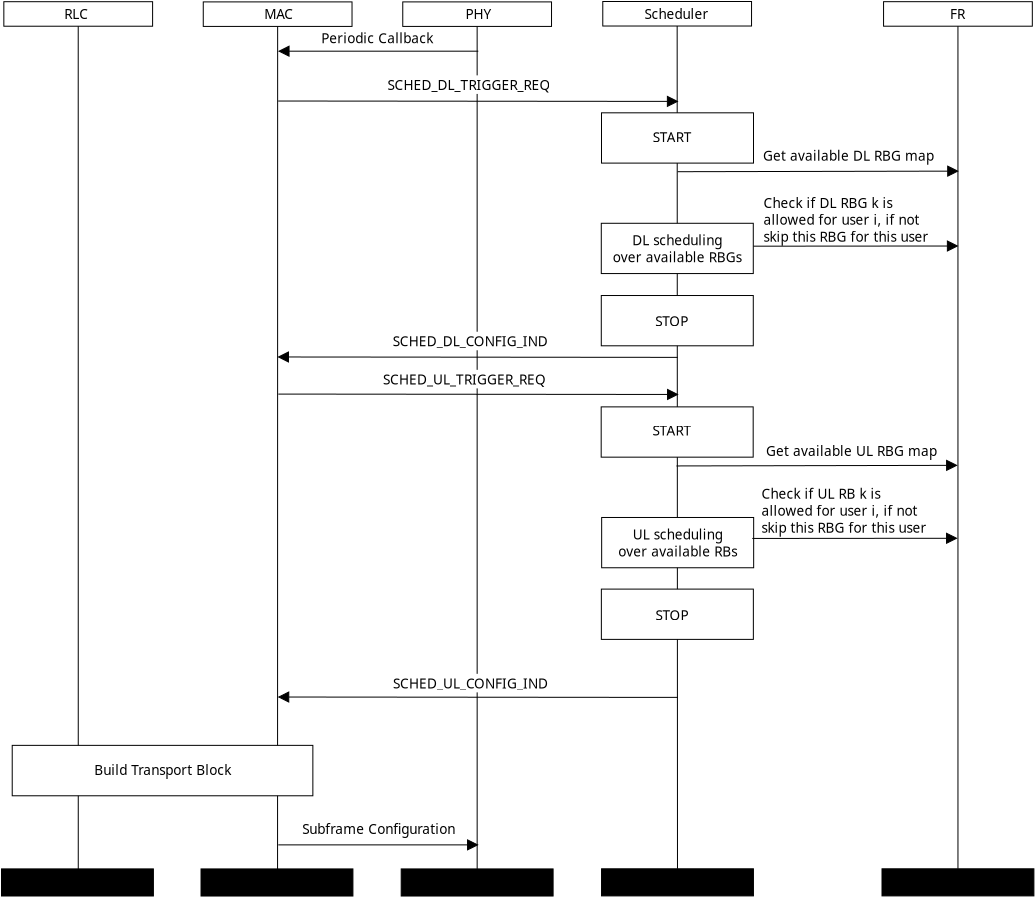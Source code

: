 <?xml version="1.0" encoding="UTF-8"?>
<dia:diagram xmlns:dia="http://www.lysator.liu.se/~alla/dia/">
  <dia:layer name="Background" visible="true" active="true">
    <dia:object type="Standard - Box" version="0" id="O0">
      <dia:attribute name="obj_pos">
        <dia:point val="3.409,1.518"/>
      </dia:attribute>
      <dia:attribute name="obj_bb">
        <dia:rectangle val="3.384,1.493;10.872,2.769"/>
      </dia:attribute>
      <dia:attribute name="elem_corner">
        <dia:point val="3.409,1.518"/>
      </dia:attribute>
      <dia:attribute name="elem_width">
        <dia:real val="7.438"/>
      </dia:attribute>
      <dia:attribute name="elem_height">
        <dia:real val="1.226"/>
      </dia:attribute>
      <dia:attribute name="border_width">
        <dia:real val="0.05"/>
      </dia:attribute>
      <dia:attribute name="show_background">
        <dia:boolean val="true"/>
      </dia:attribute>
    </dia:object>
    <dia:object type="Standard - Text" version="1" id="O1">
      <dia:attribute name="obj_pos">
        <dia:point val="6.433,2.377"/>
      </dia:attribute>
      <dia:attribute name="obj_bb">
        <dia:rectangle val="6.433,1.747;7.755,2.537"/>
      </dia:attribute>
      <dia:attribute name="text">
        <dia:composite type="text">
          <dia:attribute name="string">
            <dia:string>#RLC#</dia:string>
          </dia:attribute>
          <dia:attribute name="font">
            <dia:font family="sans" style="0" name="Helvetica"/>
          </dia:attribute>
          <dia:attribute name="height">
            <dia:real val="0.848"/>
          </dia:attribute>
          <dia:attribute name="pos">
            <dia:point val="6.433,2.377"/>
          </dia:attribute>
          <dia:attribute name="color">
            <dia:color val="#000000"/>
          </dia:attribute>
          <dia:attribute name="alignment">
            <dia:enum val="0"/>
          </dia:attribute>
        </dia:composite>
      </dia:attribute>
      <dia:attribute name="valign">
        <dia:enum val="3"/>
      </dia:attribute>
    </dia:object>
    <dia:object type="Standard - Box" version="0" id="O2">
      <dia:attribute name="obj_pos">
        <dia:point val="13.38,1.528"/>
      </dia:attribute>
      <dia:attribute name="obj_bb">
        <dia:rectangle val="13.355,1.503;20.843,2.78"/>
      </dia:attribute>
      <dia:attribute name="elem_corner">
        <dia:point val="13.38,1.528"/>
      </dia:attribute>
      <dia:attribute name="elem_width">
        <dia:real val="7.438"/>
      </dia:attribute>
      <dia:attribute name="elem_height">
        <dia:real val="1.226"/>
      </dia:attribute>
      <dia:attribute name="border_width">
        <dia:real val="0.05"/>
      </dia:attribute>
      <dia:attribute name="show_background">
        <dia:boolean val="true"/>
      </dia:attribute>
    </dia:object>
    <dia:object type="Standard - Text" version="1" id="O3">
      <dia:attribute name="obj_pos">
        <dia:point val="16.427,2.377"/>
      </dia:attribute>
      <dia:attribute name="obj_bb">
        <dia:rectangle val="16.427,1.747;17.938,2.537"/>
      </dia:attribute>
      <dia:attribute name="text">
        <dia:composite type="text">
          <dia:attribute name="string">
            <dia:string>#MAC#</dia:string>
          </dia:attribute>
          <dia:attribute name="font">
            <dia:font family="sans" style="0" name="Helvetica"/>
          </dia:attribute>
          <dia:attribute name="height">
            <dia:real val="0.848"/>
          </dia:attribute>
          <dia:attribute name="pos">
            <dia:point val="16.427,2.377"/>
          </dia:attribute>
          <dia:attribute name="color">
            <dia:color val="#000000"/>
          </dia:attribute>
          <dia:attribute name="alignment">
            <dia:enum val="0"/>
          </dia:attribute>
        </dia:composite>
      </dia:attribute>
      <dia:attribute name="valign">
        <dia:enum val="3"/>
      </dia:attribute>
    </dia:object>
    <dia:object type="Standard - Box" version="0" id="O4">
      <dia:attribute name="obj_pos">
        <dia:point val="23.355,1.528"/>
      </dia:attribute>
      <dia:attribute name="obj_bb">
        <dia:rectangle val="23.33,1.503;30.818,2.78"/>
      </dia:attribute>
      <dia:attribute name="elem_corner">
        <dia:point val="23.355,1.528"/>
      </dia:attribute>
      <dia:attribute name="elem_width">
        <dia:real val="7.438"/>
      </dia:attribute>
      <dia:attribute name="elem_height">
        <dia:real val="1.226"/>
      </dia:attribute>
      <dia:attribute name="border_width">
        <dia:real val="0.05"/>
      </dia:attribute>
      <dia:attribute name="show_background">
        <dia:boolean val="true"/>
      </dia:attribute>
    </dia:object>
    <dia:object type="Standard - Text" version="1" id="O5">
      <dia:attribute name="obj_pos">
        <dia:point val="26.49,2.377"/>
      </dia:attribute>
      <dia:attribute name="obj_bb">
        <dia:rectangle val="26.49,1.747;27.825,2.537"/>
      </dia:attribute>
      <dia:attribute name="text">
        <dia:composite type="text">
          <dia:attribute name="string">
            <dia:string>#PHY#</dia:string>
          </dia:attribute>
          <dia:attribute name="font">
            <dia:font family="sans" style="0" name="Helvetica"/>
          </dia:attribute>
          <dia:attribute name="height">
            <dia:real val="0.848"/>
          </dia:attribute>
          <dia:attribute name="pos">
            <dia:point val="26.49,2.377"/>
          </dia:attribute>
          <dia:attribute name="color">
            <dia:color val="#000000"/>
          </dia:attribute>
          <dia:attribute name="alignment">
            <dia:enum val="0"/>
          </dia:attribute>
        </dia:composite>
      </dia:attribute>
      <dia:attribute name="valign">
        <dia:enum val="3"/>
      </dia:attribute>
    </dia:object>
    <dia:object type="Standard - Box" version="0" id="O6">
      <dia:attribute name="obj_pos">
        <dia:point val="33.356,1.508"/>
      </dia:attribute>
      <dia:attribute name="obj_bb">
        <dia:rectangle val="33.331,1.483;40.819,2.759"/>
      </dia:attribute>
      <dia:attribute name="elem_corner">
        <dia:point val="33.356,1.508"/>
      </dia:attribute>
      <dia:attribute name="elem_width">
        <dia:real val="7.438"/>
      </dia:attribute>
      <dia:attribute name="elem_height">
        <dia:real val="1.226"/>
      </dia:attribute>
      <dia:attribute name="border_width">
        <dia:real val="0.05"/>
      </dia:attribute>
      <dia:attribute name="show_background">
        <dia:boolean val="true"/>
      </dia:attribute>
    </dia:object>
    <dia:object type="Standard - Text" version="1" id="O7">
      <dia:attribute name="obj_pos">
        <dia:point val="35.444,2.377"/>
      </dia:attribute>
      <dia:attribute name="obj_bb">
        <dia:rectangle val="35.444,1.747;38.839,2.537"/>
      </dia:attribute>
      <dia:attribute name="text">
        <dia:composite type="text">
          <dia:attribute name="string">
            <dia:string>#Scheduler#</dia:string>
          </dia:attribute>
          <dia:attribute name="font">
            <dia:font family="sans" style="0" name="Helvetica"/>
          </dia:attribute>
          <dia:attribute name="height">
            <dia:real val="0.848"/>
          </dia:attribute>
          <dia:attribute name="pos">
            <dia:point val="35.444,2.377"/>
          </dia:attribute>
          <dia:attribute name="color">
            <dia:color val="#000000"/>
          </dia:attribute>
          <dia:attribute name="alignment">
            <dia:enum val="0"/>
          </dia:attribute>
        </dia:composite>
      </dia:attribute>
      <dia:attribute name="valign">
        <dia:enum val="3"/>
      </dia:attribute>
    </dia:object>
    <dia:object type="Standard - Box" version="0" id="O8">
      <dia:attribute name="obj_pos">
        <dia:point val="47.395,1.517"/>
      </dia:attribute>
      <dia:attribute name="obj_bb">
        <dia:rectangle val="47.37,1.492;54.859,2.768"/>
      </dia:attribute>
      <dia:attribute name="elem_corner">
        <dia:point val="47.395,1.517"/>
      </dia:attribute>
      <dia:attribute name="elem_width">
        <dia:real val="7.438"/>
      </dia:attribute>
      <dia:attribute name="elem_height">
        <dia:real val="1.226"/>
      </dia:attribute>
      <dia:attribute name="border_width">
        <dia:real val="0.05"/>
      </dia:attribute>
      <dia:attribute name="show_background">
        <dia:boolean val="true"/>
      </dia:attribute>
    </dia:object>
    <dia:object type="Standard - Text" version="1" id="O9">
      <dia:attribute name="obj_pos">
        <dia:point val="50.717,2.383"/>
      </dia:attribute>
      <dia:attribute name="obj_bb">
        <dia:rectangle val="50.717,1.753;51.58,2.543"/>
      </dia:attribute>
      <dia:attribute name="text">
        <dia:composite type="text">
          <dia:attribute name="string">
            <dia:string>#FR#</dia:string>
          </dia:attribute>
          <dia:attribute name="font">
            <dia:font family="sans" style="0" name="Helvetica"/>
          </dia:attribute>
          <dia:attribute name="height">
            <dia:real val="0.848"/>
          </dia:attribute>
          <dia:attribute name="pos">
            <dia:point val="50.717,2.383"/>
          </dia:attribute>
          <dia:attribute name="color">
            <dia:color val="#000000"/>
          </dia:attribute>
          <dia:attribute name="alignment">
            <dia:enum val="0"/>
          </dia:attribute>
        </dia:composite>
      </dia:attribute>
      <dia:attribute name="valign">
        <dia:enum val="3"/>
      </dia:attribute>
    </dia:object>
    <dia:object type="Standard - Box" version="0" id="O10">
      <dia:attribute name="obj_pos">
        <dia:point val="3.292,44.878"/>
      </dia:attribute>
      <dia:attribute name="obj_bb">
        <dia:rectangle val="3.267,44.853;10.912,46.258"/>
      </dia:attribute>
      <dia:attribute name="elem_corner">
        <dia:point val="3.292,44.878"/>
      </dia:attribute>
      <dia:attribute name="elem_width">
        <dia:real val="7.595"/>
      </dia:attribute>
      <dia:attribute name="elem_height">
        <dia:real val="1.355"/>
      </dia:attribute>
      <dia:attribute name="border_width">
        <dia:real val="0.05"/>
      </dia:attribute>
      <dia:attribute name="inner_color">
        <dia:color val="#000000"/>
      </dia:attribute>
      <dia:attribute name="show_background">
        <dia:boolean val="true"/>
      </dia:attribute>
    </dia:object>
    <dia:object type="Standard - Box" version="0" id="O11">
      <dia:attribute name="obj_pos">
        <dia:point val="13.268,44.879"/>
      </dia:attribute>
      <dia:attribute name="obj_bb">
        <dia:rectangle val="13.242,44.854;20.887,46.259"/>
      </dia:attribute>
      <dia:attribute name="elem_corner">
        <dia:point val="13.268,44.879"/>
      </dia:attribute>
      <dia:attribute name="elem_width">
        <dia:real val="7.595"/>
      </dia:attribute>
      <dia:attribute name="elem_height">
        <dia:real val="1.355"/>
      </dia:attribute>
      <dia:attribute name="border_width">
        <dia:real val="0.05"/>
      </dia:attribute>
      <dia:attribute name="inner_color">
        <dia:color val="#000000"/>
      </dia:attribute>
      <dia:attribute name="show_background">
        <dia:boolean val="true"/>
      </dia:attribute>
    </dia:object>
    <dia:object type="Standard - Box" version="0" id="O12">
      <dia:attribute name="obj_pos">
        <dia:point val="23.277,44.879"/>
      </dia:attribute>
      <dia:attribute name="obj_bb">
        <dia:rectangle val="23.252,44.854;30.897,46.259"/>
      </dia:attribute>
      <dia:attribute name="elem_corner">
        <dia:point val="23.277,44.879"/>
      </dia:attribute>
      <dia:attribute name="elem_width">
        <dia:real val="7.595"/>
      </dia:attribute>
      <dia:attribute name="elem_height">
        <dia:real val="1.355"/>
      </dia:attribute>
      <dia:attribute name="border_width">
        <dia:real val="0.05"/>
      </dia:attribute>
      <dia:attribute name="inner_color">
        <dia:color val="#000000"/>
      </dia:attribute>
      <dia:attribute name="show_background">
        <dia:boolean val="true"/>
      </dia:attribute>
    </dia:object>
    <dia:object type="Standard - Box" version="0" id="O13">
      <dia:attribute name="obj_pos">
        <dia:point val="33.294,44.873"/>
      </dia:attribute>
      <dia:attribute name="obj_bb">
        <dia:rectangle val="33.269,44.848;40.913,46.253"/>
      </dia:attribute>
      <dia:attribute name="elem_corner">
        <dia:point val="33.294,44.873"/>
      </dia:attribute>
      <dia:attribute name="elem_width">
        <dia:real val="7.595"/>
      </dia:attribute>
      <dia:attribute name="elem_height">
        <dia:real val="1.355"/>
      </dia:attribute>
      <dia:attribute name="border_width">
        <dia:real val="0.05"/>
      </dia:attribute>
      <dia:attribute name="inner_color">
        <dia:color val="#000000"/>
      </dia:attribute>
      <dia:attribute name="show_background">
        <dia:boolean val="true"/>
      </dia:attribute>
    </dia:object>
    <dia:object type="Standard - Box" version="0" id="O14">
      <dia:attribute name="obj_pos">
        <dia:point val="47.317,44.873"/>
      </dia:attribute>
      <dia:attribute name="obj_bb">
        <dia:rectangle val="47.292,44.848;54.937,46.253"/>
      </dia:attribute>
      <dia:attribute name="elem_corner">
        <dia:point val="47.317,44.873"/>
      </dia:attribute>
      <dia:attribute name="elem_width">
        <dia:real val="7.595"/>
      </dia:attribute>
      <dia:attribute name="elem_height">
        <dia:real val="1.355"/>
      </dia:attribute>
      <dia:attribute name="border_width">
        <dia:real val="0.05"/>
      </dia:attribute>
      <dia:attribute name="inner_color">
        <dia:color val="#000000"/>
      </dia:attribute>
      <dia:attribute name="show_background">
        <dia:boolean val="true"/>
      </dia:attribute>
    </dia:object>
    <dia:object type="Standard - Text" version="1" id="O15">
      <dia:attribute name="obj_pos">
        <dia:point val="19.274,3.597"/>
      </dia:attribute>
      <dia:attribute name="obj_bb">
        <dia:rectangle val="19.274,2.967;25.037,3.757"/>
      </dia:attribute>
      <dia:attribute name="text">
        <dia:composite type="text">
          <dia:attribute name="string">
            <dia:string>#Periodic Callback#</dia:string>
          </dia:attribute>
          <dia:attribute name="font">
            <dia:font family="sans" style="0" name="Helvetica"/>
          </dia:attribute>
          <dia:attribute name="height">
            <dia:real val="0.848"/>
          </dia:attribute>
          <dia:attribute name="pos">
            <dia:point val="19.274,3.597"/>
          </dia:attribute>
          <dia:attribute name="color">
            <dia:color val="#000000"/>
          </dia:attribute>
          <dia:attribute name="alignment">
            <dia:enum val="0"/>
          </dia:attribute>
        </dia:composite>
      </dia:attribute>
      <dia:attribute name="valign">
        <dia:enum val="3"/>
      </dia:attribute>
    </dia:object>
    <dia:object type="Standard - Text" version="1" id="O16">
      <dia:attribute name="obj_pos">
        <dia:point val="18.325,43.134"/>
      </dia:attribute>
      <dia:attribute name="obj_bb">
        <dia:rectangle val="18.325,42.504;26.44,43.294"/>
      </dia:attribute>
      <dia:attribute name="text">
        <dia:composite type="text">
          <dia:attribute name="string">
            <dia:string>#Subframe Configuration#</dia:string>
          </dia:attribute>
          <dia:attribute name="font">
            <dia:font family="sans" style="0" name="Helvetica"/>
          </dia:attribute>
          <dia:attribute name="height">
            <dia:real val="0.848"/>
          </dia:attribute>
          <dia:attribute name="pos">
            <dia:point val="18.325,43.134"/>
          </dia:attribute>
          <dia:attribute name="color">
            <dia:color val="#000000"/>
          </dia:attribute>
          <dia:attribute name="alignment">
            <dia:enum val="0"/>
          </dia:attribute>
        </dia:composite>
      </dia:attribute>
      <dia:attribute name="valign">
        <dia:enum val="3"/>
      </dia:attribute>
    </dia:object>
    <dia:object type="Standard - Line" version="0" id="O17">
      <dia:attribute name="obj_pos">
        <dia:point val="7.128,2.744"/>
      </dia:attribute>
      <dia:attribute name="obj_bb">
        <dia:rectangle val="7.103,2.719;7.155,45.043"/>
      </dia:attribute>
      <dia:attribute name="conn_endpoints">
        <dia:point val="7.128,2.744"/>
        <dia:point val="7.13,45.018"/>
      </dia:attribute>
      <dia:attribute name="numcp">
        <dia:int val="1"/>
      </dia:attribute>
      <dia:attribute name="line_width">
        <dia:real val="0.05"/>
      </dia:attribute>
    </dia:object>
    <dia:object type="Standard - Line" version="0" id="O18">
      <dia:attribute name="obj_pos">
        <dia:point val="17.099,2.755"/>
      </dia:attribute>
      <dia:attribute name="obj_bb">
        <dia:rectangle val="17.07,2.73;17.124,45.073"/>
      </dia:attribute>
      <dia:attribute name="conn_endpoints">
        <dia:point val="17.099,2.755"/>
        <dia:point val="17.095,45.048"/>
      </dia:attribute>
      <dia:attribute name="numcp">
        <dia:int val="1"/>
      </dia:attribute>
      <dia:attribute name="line_width">
        <dia:real val="0.05"/>
      </dia:attribute>
    </dia:object>
    <dia:object type="Standard - Box" version="0" id="O19">
      <dia:attribute name="obj_pos">
        <dia:point val="3.828,38.701"/>
      </dia:attribute>
      <dia:attribute name="obj_bb">
        <dia:rectangle val="3.803,38.676;18.885,41.247"/>
      </dia:attribute>
      <dia:attribute name="elem_corner">
        <dia:point val="3.828,38.701"/>
      </dia:attribute>
      <dia:attribute name="elem_width">
        <dia:real val="15.032"/>
      </dia:attribute>
      <dia:attribute name="elem_height">
        <dia:real val="2.521"/>
      </dia:attribute>
      <dia:attribute name="border_width">
        <dia:real val="0.05"/>
      </dia:attribute>
      <dia:attribute name="show_background">
        <dia:boolean val="true"/>
      </dia:attribute>
    </dia:object>
    <dia:object type="Standard - Text" version="1" id="O20">
      <dia:attribute name="obj_pos">
        <dia:point val="7.925,40.182"/>
      </dia:attribute>
      <dia:attribute name="obj_bb">
        <dia:rectangle val="7.925,39.553;15.07,40.343"/>
      </dia:attribute>
      <dia:attribute name="text">
        <dia:composite type="text">
          <dia:attribute name="string">
            <dia:string>#Build Transport Block#</dia:string>
          </dia:attribute>
          <dia:attribute name="font">
            <dia:font family="sans" style="0" name="Helvetica"/>
          </dia:attribute>
          <dia:attribute name="height">
            <dia:real val="0.848"/>
          </dia:attribute>
          <dia:attribute name="pos">
            <dia:point val="7.925,40.182"/>
          </dia:attribute>
          <dia:attribute name="color">
            <dia:color val="#000000"/>
          </dia:attribute>
          <dia:attribute name="alignment">
            <dia:enum val="0"/>
          </dia:attribute>
        </dia:composite>
      </dia:attribute>
      <dia:attribute name="valign">
        <dia:enum val="3"/>
      </dia:attribute>
    </dia:object>
    <dia:object type="Standard - Line" version="0" id="O21">
      <dia:attribute name="obj_pos">
        <dia:point val="27.074,2.755"/>
      </dia:attribute>
      <dia:attribute name="obj_bb">
        <dia:rectangle val="27.049,2.73;27.1,44.904"/>
      </dia:attribute>
      <dia:attribute name="conn_endpoints">
        <dia:point val="27.074,2.755"/>
        <dia:point val="27.075,44.879"/>
      </dia:attribute>
      <dia:attribute name="numcp">
        <dia:int val="1"/>
      </dia:attribute>
      <dia:attribute name="line_width">
        <dia:real val="0.05"/>
      </dia:attribute>
      <dia:connections>
        <dia:connection handle="1" to="O12" connection="1"/>
      </dia:connections>
    </dia:object>
    <dia:object type="Standard - Line" version="0" id="O22">
      <dia:attribute name="obj_pos">
        <dia:point val="37.075,2.734"/>
      </dia:attribute>
      <dia:attribute name="obj_bb">
        <dia:rectangle val="37.05,2.709;37.116,44.898"/>
      </dia:attribute>
      <dia:attribute name="conn_endpoints">
        <dia:point val="37.075,2.734"/>
        <dia:point val="37.091,44.873"/>
      </dia:attribute>
      <dia:attribute name="numcp">
        <dia:int val="1"/>
      </dia:attribute>
      <dia:attribute name="line_width">
        <dia:real val="0.05"/>
      </dia:attribute>
      <dia:connections>
        <dia:connection handle="1" to="O13" connection="1"/>
      </dia:connections>
    </dia:object>
    <dia:object type="Standard - Line" version="0" id="O23">
      <dia:attribute name="obj_pos">
        <dia:point val="51.114,2.743"/>
      </dia:attribute>
      <dia:attribute name="obj_bb">
        <dia:rectangle val="51.09,2.718;51.14,44.898"/>
      </dia:attribute>
      <dia:attribute name="conn_endpoints">
        <dia:point val="51.114,2.743"/>
        <dia:point val="51.115,44.873"/>
      </dia:attribute>
      <dia:attribute name="numcp">
        <dia:int val="1"/>
      </dia:attribute>
      <dia:attribute name="line_width">
        <dia:real val="0.05"/>
      </dia:attribute>
      <dia:connections>
        <dia:connection handle="1" to="O14" connection="1"/>
      </dia:connections>
    </dia:object>
    <dia:object type="Standard - Text" version="1" id="O24">
      <dia:attribute name="obj_pos">
        <dia:point val="22.587,5.929"/>
      </dia:attribute>
      <dia:attribute name="obj_bb">
        <dia:rectangle val="22.587,5.299;31.342,6.089"/>
      </dia:attribute>
      <dia:attribute name="text">
        <dia:composite type="text">
          <dia:attribute name="string">
            <dia:string>#SCHED_DL_TRIGGER_REQ#</dia:string>
          </dia:attribute>
          <dia:attribute name="font">
            <dia:font family="sans" style="0" name="Helvetica"/>
          </dia:attribute>
          <dia:attribute name="height">
            <dia:real val="0.848"/>
          </dia:attribute>
          <dia:attribute name="pos">
            <dia:point val="22.587,5.929"/>
          </dia:attribute>
          <dia:attribute name="color">
            <dia:color val="#000000"/>
          </dia:attribute>
          <dia:attribute name="alignment">
            <dia:enum val="0"/>
          </dia:attribute>
        </dia:composite>
      </dia:attribute>
      <dia:attribute name="valign">
        <dia:enum val="3"/>
      </dia:attribute>
      <dia:attribute name="fill_color">
        <dia:color val="#ffffff"/>
      </dia:attribute>
      <dia:attribute name="show_background">
        <dia:boolean val="true"/>
      </dia:attribute>
    </dia:object>
    <dia:object type="Standard - Text" version="1" id="O25">
      <dia:attribute name="obj_pos">
        <dia:point val="22.86,18.747"/>
      </dia:attribute>
      <dia:attribute name="obj_bb">
        <dia:rectangle val="22.86,18.117;31.003,18.907"/>
      </dia:attribute>
      <dia:attribute name="text">
        <dia:composite type="text">
          <dia:attribute name="string">
            <dia:string>#SCHED_DL_CONFIG_IND#</dia:string>
          </dia:attribute>
          <dia:attribute name="font">
            <dia:font family="sans" style="0" name="Helvetica"/>
          </dia:attribute>
          <dia:attribute name="height">
            <dia:real val="0.848"/>
          </dia:attribute>
          <dia:attribute name="pos">
            <dia:point val="22.86,18.747"/>
          </dia:attribute>
          <dia:attribute name="color">
            <dia:color val="#000000"/>
          </dia:attribute>
          <dia:attribute name="alignment">
            <dia:enum val="0"/>
          </dia:attribute>
        </dia:composite>
      </dia:attribute>
      <dia:attribute name="valign">
        <dia:enum val="3"/>
      </dia:attribute>
      <dia:attribute name="fill_color">
        <dia:color val="#ffffff"/>
      </dia:attribute>
      <dia:attribute name="show_background">
        <dia:boolean val="true"/>
      </dia:attribute>
    </dia:object>
    <dia:object type="Standard - Text" version="1" id="O26">
      <dia:attribute name="obj_pos">
        <dia:point val="22.362,20.652"/>
      </dia:attribute>
      <dia:attribute name="obj_bb">
        <dia:rectangle val="22.362,20.022;31.092,20.812"/>
      </dia:attribute>
      <dia:attribute name="text">
        <dia:composite type="text">
          <dia:attribute name="string">
            <dia:string>#SCHED_UL_TRIGGER_REQ#</dia:string>
          </dia:attribute>
          <dia:attribute name="font">
            <dia:font family="sans" style="0" name="Helvetica"/>
          </dia:attribute>
          <dia:attribute name="height">
            <dia:real val="0.848"/>
          </dia:attribute>
          <dia:attribute name="pos">
            <dia:point val="22.362,20.652"/>
          </dia:attribute>
          <dia:attribute name="color">
            <dia:color val="#000000"/>
          </dia:attribute>
          <dia:attribute name="alignment">
            <dia:enum val="0"/>
          </dia:attribute>
        </dia:composite>
      </dia:attribute>
      <dia:attribute name="valign">
        <dia:enum val="3"/>
      </dia:attribute>
      <dia:attribute name="fill_color">
        <dia:color val="#ffffff"/>
      </dia:attribute>
      <dia:attribute name="show_background">
        <dia:boolean val="true"/>
      </dia:attribute>
    </dia:object>
    <dia:object type="Standard - Text" version="1" id="O27">
      <dia:attribute name="obj_pos">
        <dia:point val="22.873,35.852"/>
      </dia:attribute>
      <dia:attribute name="obj_bb">
        <dia:rectangle val="22.873,35.222;30.99,36.012"/>
      </dia:attribute>
      <dia:attribute name="text">
        <dia:composite type="text">
          <dia:attribute name="string">
            <dia:string>#SCHED_UL_CONFIG_IND#</dia:string>
          </dia:attribute>
          <dia:attribute name="font">
            <dia:font family="sans" style="0" name="Helvetica"/>
          </dia:attribute>
          <dia:attribute name="height">
            <dia:real val="0.848"/>
          </dia:attribute>
          <dia:attribute name="pos">
            <dia:point val="22.873,35.852"/>
          </dia:attribute>
          <dia:attribute name="color">
            <dia:color val="#000000"/>
          </dia:attribute>
          <dia:attribute name="alignment">
            <dia:enum val="0"/>
          </dia:attribute>
        </dia:composite>
      </dia:attribute>
      <dia:attribute name="valign">
        <dia:enum val="3"/>
      </dia:attribute>
      <dia:attribute name="fill_color">
        <dia:color val="#ffffff"/>
      </dia:attribute>
      <dia:attribute name="show_background">
        <dia:boolean val="true"/>
      </dia:attribute>
    </dia:object>
    <dia:object type="Standard - Line" version="0" id="O28">
      <dia:attribute name="obj_pos">
        <dia:point val="27.132,3.992"/>
      </dia:attribute>
      <dia:attribute name="obj_bb">
        <dia:rectangle val="17.089,3.702;27.157,4.282"/>
      </dia:attribute>
      <dia:attribute name="conn_endpoints">
        <dia:point val="27.132,3.992"/>
        <dia:point val="17.145,3.992"/>
      </dia:attribute>
      <dia:attribute name="numcp">
        <dia:int val="1"/>
      </dia:attribute>
      <dia:attribute name="line_width">
        <dia:real val="0.05"/>
      </dia:attribute>
      <dia:attribute name="end_arrow">
        <dia:enum val="3"/>
      </dia:attribute>
      <dia:attribute name="end_arrow_length">
        <dia:real val="0.5"/>
      </dia:attribute>
      <dia:attribute name="end_arrow_width">
        <dia:real val="0.5"/>
      </dia:attribute>
    </dia:object>
    <dia:object type="Standard - Line" version="0" id="O29">
      <dia:attribute name="obj_pos">
        <dia:point val="17.126,6.484"/>
      </dia:attribute>
      <dia:attribute name="obj_bb">
        <dia:rectangle val="17.101,6.212;37.167,6.793"/>
      </dia:attribute>
      <dia:attribute name="conn_endpoints">
        <dia:point val="17.126,6.484"/>
        <dia:point val="37.111,6.503"/>
      </dia:attribute>
      <dia:attribute name="numcp">
        <dia:int val="1"/>
      </dia:attribute>
      <dia:attribute name="line_width">
        <dia:real val="0.05"/>
      </dia:attribute>
      <dia:attribute name="end_arrow">
        <dia:enum val="3"/>
      </dia:attribute>
      <dia:attribute name="end_arrow_length">
        <dia:real val="0.5"/>
      </dia:attribute>
      <dia:attribute name="end_arrow_width">
        <dia:real val="0.5"/>
      </dia:attribute>
    </dia:object>
    <dia:object type="Standard - Line" version="0" id="O30">
      <dia:attribute name="obj_pos">
        <dia:point val="17.134,21.137"/>
      </dia:attribute>
      <dia:attribute name="obj_bb">
        <dia:rectangle val="17.11,20.865;37.175,21.446"/>
      </dia:attribute>
      <dia:attribute name="conn_endpoints">
        <dia:point val="17.134,21.137"/>
        <dia:point val="37.119,21.156"/>
      </dia:attribute>
      <dia:attribute name="numcp">
        <dia:int val="1"/>
      </dia:attribute>
      <dia:attribute name="line_width">
        <dia:real val="0.05"/>
      </dia:attribute>
      <dia:attribute name="end_arrow">
        <dia:enum val="3"/>
      </dia:attribute>
      <dia:attribute name="end_arrow_length">
        <dia:real val="0.5"/>
      </dia:attribute>
      <dia:attribute name="end_arrow_width">
        <dia:real val="0.5"/>
      </dia:attribute>
    </dia:object>
    <dia:object type="Standard - Line" version="0" id="O31">
      <dia:attribute name="obj_pos">
        <dia:point val="17.116,19.282"/>
      </dia:attribute>
      <dia:attribute name="obj_bb">
        <dia:rectangle val="17.085,18.992;37.126,19.573"/>
      </dia:attribute>
      <dia:attribute name="conn_endpoints">
        <dia:point val="17.116,19.282"/>
        <dia:point val="37.1,19.301"/>
      </dia:attribute>
      <dia:attribute name="numcp">
        <dia:int val="1"/>
      </dia:attribute>
      <dia:attribute name="line_width">
        <dia:real val="0.05"/>
      </dia:attribute>
      <dia:attribute name="start_arrow">
        <dia:enum val="3"/>
      </dia:attribute>
      <dia:attribute name="start_arrow_length">
        <dia:real val="0.5"/>
      </dia:attribute>
      <dia:attribute name="start_arrow_width">
        <dia:real val="0.5"/>
      </dia:attribute>
    </dia:object>
    <dia:object type="Standard - Line" version="0" id="O32">
      <dia:attribute name="obj_pos">
        <dia:point val="17.13,36.284"/>
      </dia:attribute>
      <dia:attribute name="obj_bb">
        <dia:rectangle val="17.099,35.994;37.14,36.575"/>
      </dia:attribute>
      <dia:attribute name="conn_endpoints">
        <dia:point val="17.13,36.284"/>
        <dia:point val="37.115,36.303"/>
      </dia:attribute>
      <dia:attribute name="numcp">
        <dia:int val="1"/>
      </dia:attribute>
      <dia:attribute name="line_width">
        <dia:real val="0.05"/>
      </dia:attribute>
      <dia:attribute name="start_arrow">
        <dia:enum val="3"/>
      </dia:attribute>
      <dia:attribute name="start_arrow_length">
        <dia:real val="0.5"/>
      </dia:attribute>
      <dia:attribute name="start_arrow_width">
        <dia:real val="0.5"/>
      </dia:attribute>
    </dia:object>
    <dia:object type="Standard - Line" version="0" id="O33">
      <dia:attribute name="obj_pos">
        <dia:point val="27.119,43.677"/>
      </dia:attribute>
      <dia:attribute name="obj_bb">
        <dia:rectangle val="17.107,43.386;27.15,43.967"/>
      </dia:attribute>
      <dia:attribute name="conn_endpoints">
        <dia:point val="27.119,43.677"/>
        <dia:point val="17.132,43.677"/>
      </dia:attribute>
      <dia:attribute name="numcp">
        <dia:int val="1"/>
      </dia:attribute>
      <dia:attribute name="line_width">
        <dia:real val="0.05"/>
      </dia:attribute>
      <dia:attribute name="start_arrow">
        <dia:enum val="3"/>
      </dia:attribute>
      <dia:attribute name="start_arrow_length">
        <dia:real val="0.5"/>
      </dia:attribute>
      <dia:attribute name="start_arrow_width">
        <dia:real val="0.5"/>
      </dia:attribute>
    </dia:object>
    <dia:object type="Standard - Box" version="0" id="O34">
      <dia:attribute name="obj_pos">
        <dia:point val="33.292,7.074"/>
      </dia:attribute>
      <dia:attribute name="obj_bb">
        <dia:rectangle val="33.267,7.049;40.917,9.613"/>
      </dia:attribute>
      <dia:attribute name="elem_corner">
        <dia:point val="33.292,7.074"/>
      </dia:attribute>
      <dia:attribute name="elem_width">
        <dia:real val="7.6"/>
      </dia:attribute>
      <dia:attribute name="elem_height">
        <dia:real val="2.514"/>
      </dia:attribute>
      <dia:attribute name="border_width">
        <dia:real val="0.05"/>
      </dia:attribute>
      <dia:attribute name="show_background">
        <dia:boolean val="true"/>
      </dia:attribute>
    </dia:object>
    <dia:object type="Standard - Box" version="0" id="O35">
      <dia:attribute name="obj_pos">
        <dia:point val="33.281,16.209"/>
      </dia:attribute>
      <dia:attribute name="obj_bb">
        <dia:rectangle val="33.256,16.184;40.906,18.748"/>
      </dia:attribute>
      <dia:attribute name="elem_corner">
        <dia:point val="33.281,16.209"/>
      </dia:attribute>
      <dia:attribute name="elem_width">
        <dia:real val="7.6"/>
      </dia:attribute>
      <dia:attribute name="elem_height">
        <dia:real val="2.514"/>
      </dia:attribute>
      <dia:attribute name="border_width">
        <dia:real val="0.05"/>
      </dia:attribute>
      <dia:attribute name="show_background">
        <dia:boolean val="true"/>
      </dia:attribute>
    </dia:object>
    <dia:object type="Standard - Line" version="0" id="O36">
      <dia:attribute name="obj_pos">
        <dia:point val="37.095,10.018"/>
      </dia:attribute>
      <dia:attribute name="obj_bb">
        <dia:rectangle val="37.07,9.7;51.183,10.281"/>
      </dia:attribute>
      <dia:attribute name="conn_endpoints">
        <dia:point val="37.095,10.018"/>
        <dia:point val="51.127,9.989"/>
      </dia:attribute>
      <dia:attribute name="numcp">
        <dia:int val="1"/>
      </dia:attribute>
      <dia:attribute name="line_width">
        <dia:real val="0.05"/>
      </dia:attribute>
      <dia:attribute name="end_arrow">
        <dia:enum val="3"/>
      </dia:attribute>
      <dia:attribute name="end_arrow_length">
        <dia:real val="0.5"/>
      </dia:attribute>
      <dia:attribute name="end_arrow_width">
        <dia:real val="0.5"/>
      </dia:attribute>
    </dia:object>
    <dia:object type="Standard - Line" version="0" id="O37">
      <dia:attribute name="obj_pos">
        <dia:point val="40.873,13.742"/>
      </dia:attribute>
      <dia:attribute name="obj_bb">
        <dia:rectangle val="40.848,13.443;51.167,14.024"/>
      </dia:attribute>
      <dia:attribute name="conn_endpoints">
        <dia:point val="40.873,13.742"/>
        <dia:point val="51.111,13.733"/>
      </dia:attribute>
      <dia:attribute name="numcp">
        <dia:int val="1"/>
      </dia:attribute>
      <dia:attribute name="line_width">
        <dia:real val="0.05"/>
      </dia:attribute>
      <dia:attribute name="end_arrow">
        <dia:enum val="3"/>
      </dia:attribute>
      <dia:attribute name="end_arrow_length">
        <dia:real val="0.5"/>
      </dia:attribute>
      <dia:attribute name="end_arrow_width">
        <dia:real val="0.5"/>
      </dia:attribute>
    </dia:object>
    <dia:object type="Standard - Box" version="0" id="O38">
      <dia:attribute name="obj_pos">
        <dia:point val="33.276,21.777"/>
      </dia:attribute>
      <dia:attribute name="obj_bb">
        <dia:rectangle val="33.251,21.753;40.901,24.317"/>
      </dia:attribute>
      <dia:attribute name="elem_corner">
        <dia:point val="33.276,21.777"/>
      </dia:attribute>
      <dia:attribute name="elem_width">
        <dia:real val="7.6"/>
      </dia:attribute>
      <dia:attribute name="elem_height">
        <dia:real val="2.514"/>
      </dia:attribute>
      <dia:attribute name="border_width">
        <dia:real val="0.05"/>
      </dia:attribute>
      <dia:attribute name="show_background">
        <dia:boolean val="true"/>
      </dia:attribute>
    </dia:object>
    <dia:object type="Standard - Box" version="0" id="O39">
      <dia:attribute name="obj_pos">
        <dia:point val="33.3,27.307"/>
      </dia:attribute>
      <dia:attribute name="obj_bb">
        <dia:rectangle val="33.276,27.282;40.925,29.846"/>
      </dia:attribute>
      <dia:attribute name="elem_corner">
        <dia:point val="33.3,27.307"/>
      </dia:attribute>
      <dia:attribute name="elem_width">
        <dia:real val="7.6"/>
      </dia:attribute>
      <dia:attribute name="elem_height">
        <dia:real val="2.514"/>
      </dia:attribute>
      <dia:attribute name="border_width">
        <dia:real val="0.05"/>
      </dia:attribute>
      <dia:attribute name="show_background">
        <dia:boolean val="true"/>
      </dia:attribute>
    </dia:object>
    <dia:object type="Standard - Box" version="0" id="O40">
      <dia:attribute name="obj_pos">
        <dia:point val="33.285,30.888"/>
      </dia:attribute>
      <dia:attribute name="obj_bb">
        <dia:rectangle val="33.26,30.863;40.91,33.427"/>
      </dia:attribute>
      <dia:attribute name="elem_corner">
        <dia:point val="33.285,30.888"/>
      </dia:attribute>
      <dia:attribute name="elem_width">
        <dia:real val="7.6"/>
      </dia:attribute>
      <dia:attribute name="elem_height">
        <dia:real val="2.514"/>
      </dia:attribute>
      <dia:attribute name="border_width">
        <dia:real val="0.05"/>
      </dia:attribute>
      <dia:attribute name="show_background">
        <dia:boolean val="true"/>
      </dia:attribute>
    </dia:object>
    <dia:object type="Standard - Text" version="1" id="O41">
      <dia:attribute name="obj_pos">
        <dia:point val="35.86,8.54"/>
      </dia:attribute>
      <dia:attribute name="obj_bb">
        <dia:rectangle val="35.86,7.91;37.955,8.7"/>
      </dia:attribute>
      <dia:attribute name="text">
        <dia:composite type="text">
          <dia:attribute name="string">
            <dia:string>#START#</dia:string>
          </dia:attribute>
          <dia:attribute name="font">
            <dia:font family="sans" style="0" name="Helvetica"/>
          </dia:attribute>
          <dia:attribute name="height">
            <dia:real val="0.848"/>
          </dia:attribute>
          <dia:attribute name="pos">
            <dia:point val="35.86,8.54"/>
          </dia:attribute>
          <dia:attribute name="color">
            <dia:color val="#000000"/>
          </dia:attribute>
          <dia:attribute name="alignment">
            <dia:enum val="0"/>
          </dia:attribute>
        </dia:composite>
      </dia:attribute>
      <dia:attribute name="valign">
        <dia:enum val="3"/>
      </dia:attribute>
    </dia:object>
    <dia:object type="Standard - Text" version="1" id="O42">
      <dia:attribute name="obj_pos">
        <dia:point val="36.558,8.446"/>
      </dia:attribute>
      <dia:attribute name="obj_bb">
        <dia:rectangle val="36.558,7.816;36.558,8.606"/>
      </dia:attribute>
      <dia:attribute name="text">
        <dia:composite type="text">
          <dia:attribute name="string">
            <dia:string>##</dia:string>
          </dia:attribute>
          <dia:attribute name="font">
            <dia:font family="sans" style="0" name="Helvetica"/>
          </dia:attribute>
          <dia:attribute name="height">
            <dia:real val="0.848"/>
          </dia:attribute>
          <dia:attribute name="pos">
            <dia:point val="36.558,8.446"/>
          </dia:attribute>
          <dia:attribute name="color">
            <dia:color val="#000000"/>
          </dia:attribute>
          <dia:attribute name="alignment">
            <dia:enum val="0"/>
          </dia:attribute>
        </dia:composite>
      </dia:attribute>
      <dia:attribute name="valign">
        <dia:enum val="3"/>
      </dia:attribute>
    </dia:object>
    <dia:object type="Standard - Text" version="1" id="O43">
      <dia:attribute name="obj_pos">
        <dia:point val="35.84,23.209"/>
      </dia:attribute>
      <dia:attribute name="obj_bb">
        <dia:rectangle val="35.84,22.579;37.935,23.369"/>
      </dia:attribute>
      <dia:attribute name="text">
        <dia:composite type="text">
          <dia:attribute name="string">
            <dia:string>#START#</dia:string>
          </dia:attribute>
          <dia:attribute name="font">
            <dia:font family="sans" style="0" name="Helvetica"/>
          </dia:attribute>
          <dia:attribute name="height">
            <dia:real val="0.848"/>
          </dia:attribute>
          <dia:attribute name="pos">
            <dia:point val="35.84,23.209"/>
          </dia:attribute>
          <dia:attribute name="color">
            <dia:color val="#000000"/>
          </dia:attribute>
          <dia:attribute name="alignment">
            <dia:enum val="0"/>
          </dia:attribute>
        </dia:composite>
      </dia:attribute>
      <dia:attribute name="valign">
        <dia:enum val="3"/>
      </dia:attribute>
    </dia:object>
    <dia:object type="Standard - Text" version="1" id="O44">
      <dia:attribute name="obj_pos">
        <dia:point val="41.372,9.467"/>
      </dia:attribute>
      <dia:attribute name="obj_bb">
        <dia:rectangle val="41.372,8.837;50.352,9.627"/>
      </dia:attribute>
      <dia:attribute name="text">
        <dia:composite type="text">
          <dia:attribute name="string">
            <dia:string>#Get available DL RBG map#</dia:string>
          </dia:attribute>
          <dia:attribute name="font">
            <dia:font family="sans" style="0" name="Helvetica"/>
          </dia:attribute>
          <dia:attribute name="height">
            <dia:real val="0.848"/>
          </dia:attribute>
          <dia:attribute name="pos">
            <dia:point val="41.372,9.467"/>
          </dia:attribute>
          <dia:attribute name="color">
            <dia:color val="#000000"/>
          </dia:attribute>
          <dia:attribute name="alignment">
            <dia:enum val="0"/>
          </dia:attribute>
        </dia:composite>
      </dia:attribute>
      <dia:attribute name="valign">
        <dia:enum val="3"/>
      </dia:attribute>
    </dia:object>
    <dia:object type="Standard - Text" version="1" id="O45">
      <dia:attribute name="obj_pos">
        <dia:point val="41.391,11.828"/>
      </dia:attribute>
      <dia:attribute name="obj_bb">
        <dia:rectangle val="41.391,11.198;50.164,13.684"/>
      </dia:attribute>
      <dia:attribute name="text">
        <dia:composite type="text">
          <dia:attribute name="string">
            <dia:string>#Check if DL RBG k is
allowed for user i, if not
skip this RBG for this user#</dia:string>
          </dia:attribute>
          <dia:attribute name="font">
            <dia:font family="sans" style="0" name="Helvetica"/>
          </dia:attribute>
          <dia:attribute name="height">
            <dia:real val="0.848"/>
          </dia:attribute>
          <dia:attribute name="pos">
            <dia:point val="41.391,11.828"/>
          </dia:attribute>
          <dia:attribute name="color">
            <dia:color val="#000000"/>
          </dia:attribute>
          <dia:attribute name="alignment">
            <dia:enum val="0"/>
          </dia:attribute>
        </dia:composite>
      </dia:attribute>
      <dia:attribute name="valign">
        <dia:enum val="3"/>
      </dia:attribute>
    </dia:object>
    <dia:object type="Standard - Text" version="1" id="O46">
      <dia:attribute name="obj_pos">
        <dia:point val="35.976,17.75"/>
      </dia:attribute>
      <dia:attribute name="obj_bb">
        <dia:rectangle val="35.976,17.119;37.766,17.91"/>
      </dia:attribute>
      <dia:attribute name="text">
        <dia:composite type="text">
          <dia:attribute name="string">
            <dia:string>#STOP#</dia:string>
          </dia:attribute>
          <dia:attribute name="font">
            <dia:font family="sans" style="0" name="Helvetica"/>
          </dia:attribute>
          <dia:attribute name="height">
            <dia:real val="0.848"/>
          </dia:attribute>
          <dia:attribute name="pos">
            <dia:point val="35.976,17.75"/>
          </dia:attribute>
          <dia:attribute name="color">
            <dia:color val="#000000"/>
          </dia:attribute>
          <dia:attribute name="alignment">
            <dia:enum val="0"/>
          </dia:attribute>
        </dia:composite>
      </dia:attribute>
      <dia:attribute name="valign">
        <dia:enum val="3"/>
      </dia:attribute>
    </dia:object>
    <dia:object type="Standard - Text" version="1" id="O47">
      <dia:attribute name="obj_pos">
        <dia:point val="41.522,24.233"/>
      </dia:attribute>
      <dia:attribute name="obj_bb">
        <dia:rectangle val="41.522,23.603;50.477,24.393"/>
      </dia:attribute>
      <dia:attribute name="text">
        <dia:composite type="text">
          <dia:attribute name="string">
            <dia:string>#Get available UL RBG map#</dia:string>
          </dia:attribute>
          <dia:attribute name="font">
            <dia:font family="sans" style="0" name="Helvetica"/>
          </dia:attribute>
          <dia:attribute name="height">
            <dia:real val="0.848"/>
          </dia:attribute>
          <dia:attribute name="pos">
            <dia:point val="41.522,24.233"/>
          </dia:attribute>
          <dia:attribute name="color">
            <dia:color val="#000000"/>
          </dia:attribute>
          <dia:attribute name="alignment">
            <dia:enum val="0"/>
          </dia:attribute>
        </dia:composite>
      </dia:attribute>
      <dia:attribute name="valign">
        <dia:enum val="3"/>
      </dia:attribute>
    </dia:object>
    <dia:object type="Standard - Text" version="1" id="O48">
      <dia:attribute name="obj_pos">
        <dia:point val="41.297,26.369"/>
      </dia:attribute>
      <dia:attribute name="obj_bb">
        <dia:rectangle val="41.297,25.739;50.07,28.225"/>
      </dia:attribute>
      <dia:attribute name="text">
        <dia:composite type="text">
          <dia:attribute name="string">
            <dia:string>#Check if UL RB k is
allowed for user i, if not
skip this RBG for this user#</dia:string>
          </dia:attribute>
          <dia:attribute name="font">
            <dia:font family="sans" style="0" name="Helvetica"/>
          </dia:attribute>
          <dia:attribute name="height">
            <dia:real val="0.848"/>
          </dia:attribute>
          <dia:attribute name="pos">
            <dia:point val="41.297,26.369"/>
          </dia:attribute>
          <dia:attribute name="color">
            <dia:color val="#000000"/>
          </dia:attribute>
          <dia:attribute name="alignment">
            <dia:enum val="0"/>
          </dia:attribute>
        </dia:composite>
      </dia:attribute>
      <dia:attribute name="valign">
        <dia:enum val="3"/>
      </dia:attribute>
    </dia:object>
    <dia:object type="Standard - Text" version="1" id="O49">
      <dia:attribute name="obj_pos">
        <dia:point val="35.995,32.449"/>
      </dia:attribute>
      <dia:attribute name="obj_bb">
        <dia:rectangle val="35.995,31.819;37.785,32.609"/>
      </dia:attribute>
      <dia:attribute name="text">
        <dia:composite type="text">
          <dia:attribute name="string">
            <dia:string>#STOP#</dia:string>
          </dia:attribute>
          <dia:attribute name="font">
            <dia:font family="sans" style="0" name="Helvetica"/>
          </dia:attribute>
          <dia:attribute name="height">
            <dia:real val="0.848"/>
          </dia:attribute>
          <dia:attribute name="pos">
            <dia:point val="35.995,32.449"/>
          </dia:attribute>
          <dia:attribute name="color">
            <dia:color val="#000000"/>
          </dia:attribute>
          <dia:attribute name="alignment">
            <dia:enum val="0"/>
          </dia:attribute>
        </dia:composite>
      </dia:attribute>
      <dia:attribute name="valign">
        <dia:enum val="3"/>
      </dia:attribute>
    </dia:object>
    <dia:object type="Standard - Text" version="1" id="O50">
      <dia:attribute name="obj_pos">
        <dia:point val="37.1,28.564"/>
      </dia:attribute>
      <dia:attribute name="obj_bb">
        <dia:rectangle val="33.954,27.745;40.247,29.383"/>
      </dia:attribute>
      <dia:attribute name="text">
        <dia:composite type="text">
          <dia:attribute name="string">
            <dia:string>#UL scheduling
over available RBs#</dia:string>
          </dia:attribute>
          <dia:attribute name="font">
            <dia:font family="sans" style="0" name="Helvetica"/>
          </dia:attribute>
          <dia:attribute name="height">
            <dia:real val="0.848"/>
          </dia:attribute>
          <dia:attribute name="pos">
            <dia:point val="37.1,28.375"/>
          </dia:attribute>
          <dia:attribute name="color">
            <dia:color val="#000000"/>
          </dia:attribute>
          <dia:attribute name="alignment">
            <dia:enum val="1"/>
          </dia:attribute>
        </dia:composite>
      </dia:attribute>
      <dia:attribute name="valign">
        <dia:enum val="2"/>
      </dia:attribute>
      <dia:connections>
        <dia:connection handle="0" to="O39" connection="8"/>
      </dia:connections>
    </dia:object>
    <dia:object type="Standard - Line" version="0" id="O51">
      <dia:attribute name="obj_pos">
        <dia:point val="37.04,24.73"/>
      </dia:attribute>
      <dia:attribute name="obj_bb">
        <dia:rectangle val="37.015,24.411;51.128,24.992"/>
      </dia:attribute>
      <dia:attribute name="conn_endpoints">
        <dia:point val="37.04,24.73"/>
        <dia:point val="51.072,24.7"/>
      </dia:attribute>
      <dia:attribute name="numcp">
        <dia:int val="1"/>
      </dia:attribute>
      <dia:attribute name="line_width">
        <dia:real val="0.05"/>
      </dia:attribute>
      <dia:attribute name="end_arrow">
        <dia:enum val="3"/>
      </dia:attribute>
      <dia:attribute name="end_arrow_length">
        <dia:real val="0.5"/>
      </dia:attribute>
      <dia:attribute name="end_arrow_width">
        <dia:real val="0.5"/>
      </dia:attribute>
    </dia:object>
    <dia:object type="Standard - Line" version="0" id="O52">
      <dia:attribute name="obj_pos">
        <dia:point val="40.831,28.355"/>
      </dia:attribute>
      <dia:attribute name="obj_bb">
        <dia:rectangle val="40.806,28.056;51.125,28.637"/>
      </dia:attribute>
      <dia:attribute name="conn_endpoints">
        <dia:point val="40.831,28.355"/>
        <dia:point val="51.069,28.346"/>
      </dia:attribute>
      <dia:attribute name="numcp">
        <dia:int val="1"/>
      </dia:attribute>
      <dia:attribute name="line_width">
        <dia:real val="0.05"/>
      </dia:attribute>
      <dia:attribute name="end_arrow">
        <dia:enum val="3"/>
      </dia:attribute>
      <dia:attribute name="end_arrow_length">
        <dia:real val="0.5"/>
      </dia:attribute>
      <dia:attribute name="end_arrow_width">
        <dia:real val="0.5"/>
      </dia:attribute>
    </dia:object>
    <dia:object type="Standard - Box" version="0" id="O53">
      <dia:attribute name="obj_pos">
        <dia:point val="33.281,12.597"/>
      </dia:attribute>
      <dia:attribute name="obj_bb">
        <dia:rectangle val="33.256,12.572;40.906,15.136"/>
      </dia:attribute>
      <dia:attribute name="elem_corner">
        <dia:point val="33.281,12.597"/>
      </dia:attribute>
      <dia:attribute name="elem_width">
        <dia:real val="7.6"/>
      </dia:attribute>
      <dia:attribute name="elem_height">
        <dia:real val="2.514"/>
      </dia:attribute>
      <dia:attribute name="border_width">
        <dia:real val="0.05"/>
      </dia:attribute>
      <dia:attribute name="show_background">
        <dia:boolean val="true"/>
      </dia:attribute>
    </dia:object>
    <dia:object type="Standard - Text" version="1" id="O54">
      <dia:attribute name="obj_pos">
        <dia:point val="37.081,13.854"/>
      </dia:attribute>
      <dia:attribute name="obj_bb">
        <dia:rectangle val="33.678,13.035;40.483,14.673"/>
      </dia:attribute>
      <dia:attribute name="text">
        <dia:composite type="text">
          <dia:attribute name="string">
            <dia:string>#DL scheduling
over available RBGs#</dia:string>
          </dia:attribute>
          <dia:attribute name="font">
            <dia:font family="sans" style="0" name="Helvetica"/>
          </dia:attribute>
          <dia:attribute name="height">
            <dia:real val="0.848"/>
          </dia:attribute>
          <dia:attribute name="pos">
            <dia:point val="37.081,13.665"/>
          </dia:attribute>
          <dia:attribute name="color">
            <dia:color val="#000000"/>
          </dia:attribute>
          <dia:attribute name="alignment">
            <dia:enum val="1"/>
          </dia:attribute>
        </dia:composite>
      </dia:attribute>
      <dia:attribute name="valign">
        <dia:enum val="2"/>
      </dia:attribute>
      <dia:connections>
        <dia:connection handle="0" to="O53" connection="8"/>
      </dia:connections>
    </dia:object>
  </dia:layer>
</dia:diagram>
